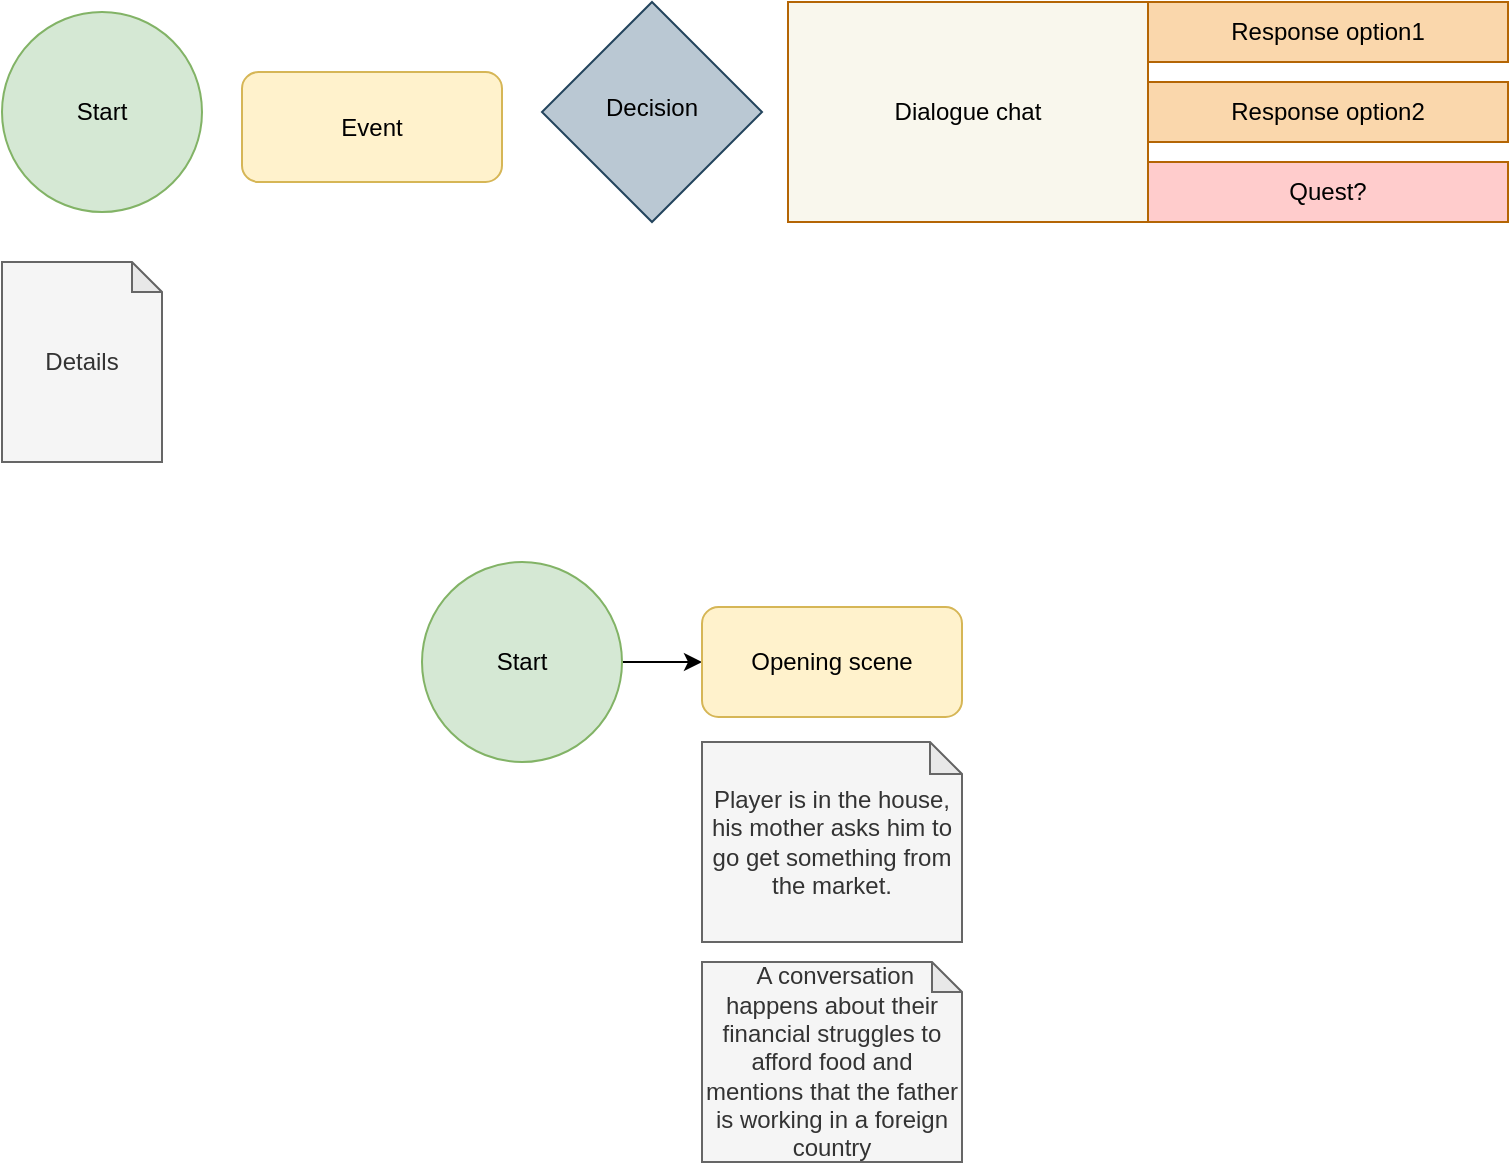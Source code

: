 <mxfile version="24.6.4" type="github">
  <diagram id="C5RBs43oDa-KdzZeNtuy" name="Page-1">
    <mxGraphModel dx="2336" dy="796" grid="1" gridSize="10" guides="1" tooltips="1" connect="1" arrows="1" fold="1" page="1" pageScale="1" pageWidth="827" pageHeight="1169" math="0" shadow="0">
      <root>
        <mxCell id="WIyWlLk6GJQsqaUBKTNV-0" />
        <mxCell id="WIyWlLk6GJQsqaUBKTNV-1" parent="WIyWlLk6GJQsqaUBKTNV-0" />
        <mxCell id="FQBBE40vLdjEcZgH7EDm-0" value="Event" style="rounded=1;whiteSpace=wrap;html=1;fontSize=12;glass=0;strokeWidth=1;shadow=0;fillColor=#fff2cc;strokeColor=#d6b656;" vertex="1" parent="WIyWlLk6GJQsqaUBKTNV-1">
          <mxGeometry x="-690" y="75" width="130" height="55" as="geometry" />
        </mxCell>
        <mxCell id="FQBBE40vLdjEcZgH7EDm-5" value="" style="group" vertex="1" connectable="0" parent="WIyWlLk6GJQsqaUBKTNV-1">
          <mxGeometry x="-417" y="40" width="360" height="110" as="geometry" />
        </mxCell>
        <mxCell id="FQBBE40vLdjEcZgH7EDm-1" value="Dialogue chat" style="rounded=0;whiteSpace=wrap;html=1;fontSize=12;glass=0;strokeWidth=1;shadow=0;fillColor=#f9f7ed;strokeColor=#B46504;" vertex="1" parent="FQBBE40vLdjEcZgH7EDm-5">
          <mxGeometry width="180" height="110" as="geometry" />
        </mxCell>
        <mxCell id="FQBBE40vLdjEcZgH7EDm-2" value="Response option1" style="rounded=0;whiteSpace=wrap;html=1;fontSize=12;glass=0;strokeWidth=1;shadow=0;fillColor=#fad7ac;strokeColor=#b46504;" vertex="1" parent="FQBBE40vLdjEcZgH7EDm-5">
          <mxGeometry x="180" width="180" height="30" as="geometry" />
        </mxCell>
        <mxCell id="FQBBE40vLdjEcZgH7EDm-3" value="Response option2" style="rounded=0;whiteSpace=wrap;html=1;fontSize=12;glass=0;strokeWidth=1;shadow=0;fillColor=#fad7ac;strokeColor=#b46504;" vertex="1" parent="FQBBE40vLdjEcZgH7EDm-5">
          <mxGeometry x="180" y="40" width="180" height="30" as="geometry" />
        </mxCell>
        <mxCell id="FQBBE40vLdjEcZgH7EDm-4" value="Quest?" style="rounded=0;whiteSpace=wrap;html=1;fontSize=12;glass=0;strokeWidth=1;shadow=0;fillColor=#ffcccc;strokeColor=#B46504;" vertex="1" parent="FQBBE40vLdjEcZgH7EDm-5">
          <mxGeometry x="180" y="80" width="180" height="30" as="geometry" />
        </mxCell>
        <mxCell id="FQBBE40vLdjEcZgH7EDm-6" value="Decision" style="rhombus;whiteSpace=wrap;html=1;shadow=0;fontFamily=Helvetica;fontSize=12;align=center;strokeWidth=1;spacing=6;spacingTop=-4;fillColor=#bac8d3;strokeColor=#23445d;" vertex="1" parent="WIyWlLk6GJQsqaUBKTNV-1">
          <mxGeometry x="-540" y="40" width="110" height="110" as="geometry" />
        </mxCell>
        <mxCell id="FQBBE40vLdjEcZgH7EDm-7" value="Start" style="ellipse;whiteSpace=wrap;html=1;aspect=fixed;fillColor=#d5e8d4;strokeColor=#82b366;" vertex="1" parent="WIyWlLk6GJQsqaUBKTNV-1">
          <mxGeometry x="-810" y="45" width="100" height="100" as="geometry" />
        </mxCell>
        <mxCell id="FQBBE40vLdjEcZgH7EDm-14" style="edgeStyle=orthogonalEdgeStyle;rounded=0;orthogonalLoop=1;jettySize=auto;html=1;" edge="1" parent="WIyWlLk6GJQsqaUBKTNV-1" source="FQBBE40vLdjEcZgH7EDm-8" target="FQBBE40vLdjEcZgH7EDm-13">
          <mxGeometry relative="1" as="geometry" />
        </mxCell>
        <mxCell id="FQBBE40vLdjEcZgH7EDm-8" value="Start" style="ellipse;whiteSpace=wrap;html=1;aspect=fixed;fillColor=#d5e8d4;strokeColor=#82b366;" vertex="1" parent="WIyWlLk6GJQsqaUBKTNV-1">
          <mxGeometry x="-600" y="320" width="100" height="100" as="geometry" />
        </mxCell>
        <mxCell id="FQBBE40vLdjEcZgH7EDm-12" value="Details" style="shape=note;whiteSpace=wrap;html=1;backgroundOutline=1;darkOpacity=0.05;fillColor=#f5f5f5;fontColor=#333333;strokeColor=#666666;size=15;" vertex="1" parent="WIyWlLk6GJQsqaUBKTNV-1">
          <mxGeometry x="-810" y="170" width="80" height="100" as="geometry" />
        </mxCell>
        <mxCell id="FQBBE40vLdjEcZgH7EDm-13" value="Opening scene" style="rounded=1;whiteSpace=wrap;html=1;fontSize=12;glass=0;strokeWidth=1;shadow=0;fillColor=#fff2cc;strokeColor=#d6b656;" vertex="1" parent="WIyWlLk6GJQsqaUBKTNV-1">
          <mxGeometry x="-460" y="342.5" width="130" height="55" as="geometry" />
        </mxCell>
        <mxCell id="FQBBE40vLdjEcZgH7EDm-15" value="Player is in the house, his mother asks him to go get something from the market." style="shape=note;whiteSpace=wrap;html=1;backgroundOutline=1;darkOpacity=0.05;fillColor=#f5f5f5;fontColor=#333333;strokeColor=#666666;size=16;" vertex="1" parent="WIyWlLk6GJQsqaUBKTNV-1">
          <mxGeometry x="-460" y="410" width="130" height="100" as="geometry" />
        </mxCell>
        <mxCell id="FQBBE40vLdjEcZgH7EDm-17" value="&amp;nbsp;A conversation happens about their financial struggles to afford food and mentions that the father is working in a foreign country" style="shape=note;whiteSpace=wrap;html=1;backgroundOutline=1;darkOpacity=0.05;fillColor=#f5f5f5;fontColor=#333333;strokeColor=#666666;size=15;" vertex="1" parent="WIyWlLk6GJQsqaUBKTNV-1">
          <mxGeometry x="-460" y="520" width="130" height="100" as="geometry" />
        </mxCell>
      </root>
    </mxGraphModel>
  </diagram>
</mxfile>
